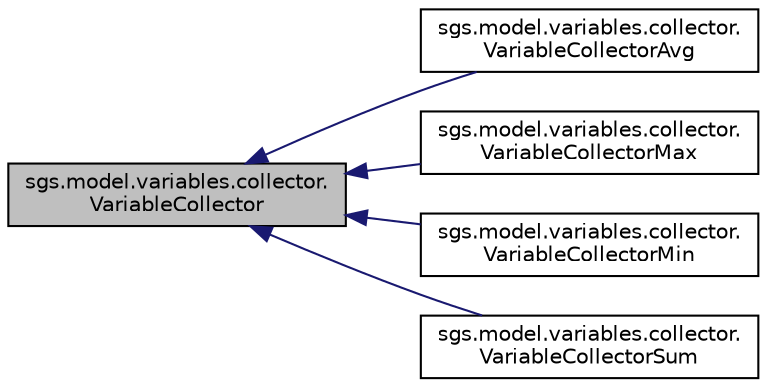 digraph "sgs.model.variables.collector.VariableCollector"
{
  edge [fontname="Helvetica",fontsize="10",labelfontname="Helvetica",labelfontsize="10"];
  node [fontname="Helvetica",fontsize="10",shape=record];
  rankdir="LR";
  Node1 [label="sgs.model.variables.collector.\lVariableCollector",height=0.2,width=0.4,color="black", fillcolor="grey75", style="filled" fontcolor="black"];
  Node1 -> Node2 [dir="back",color="midnightblue",fontsize="10",style="solid"];
  Node2 [label="sgs.model.variables.collector.\lVariableCollectorAvg",height=0.2,width=0.4,color="black", fillcolor="white", style="filled",URL="$classsgs_1_1model_1_1variables_1_1collector_1_1_variable_collector_avg.html"];
  Node1 -> Node3 [dir="back",color="midnightblue",fontsize="10",style="solid"];
  Node3 [label="sgs.model.variables.collector.\lVariableCollectorMax",height=0.2,width=0.4,color="black", fillcolor="white", style="filled",URL="$classsgs_1_1model_1_1variables_1_1collector_1_1_variable_collector_max.html"];
  Node1 -> Node4 [dir="back",color="midnightblue",fontsize="10",style="solid"];
  Node4 [label="sgs.model.variables.collector.\lVariableCollectorMin",height=0.2,width=0.4,color="black", fillcolor="white", style="filled",URL="$classsgs_1_1model_1_1variables_1_1collector_1_1_variable_collector_min.html"];
  Node1 -> Node5 [dir="back",color="midnightblue",fontsize="10",style="solid"];
  Node5 [label="sgs.model.variables.collector.\lVariableCollectorSum",height=0.2,width=0.4,color="black", fillcolor="white", style="filled",URL="$classsgs_1_1model_1_1variables_1_1collector_1_1_variable_collector_sum.html"];
}
